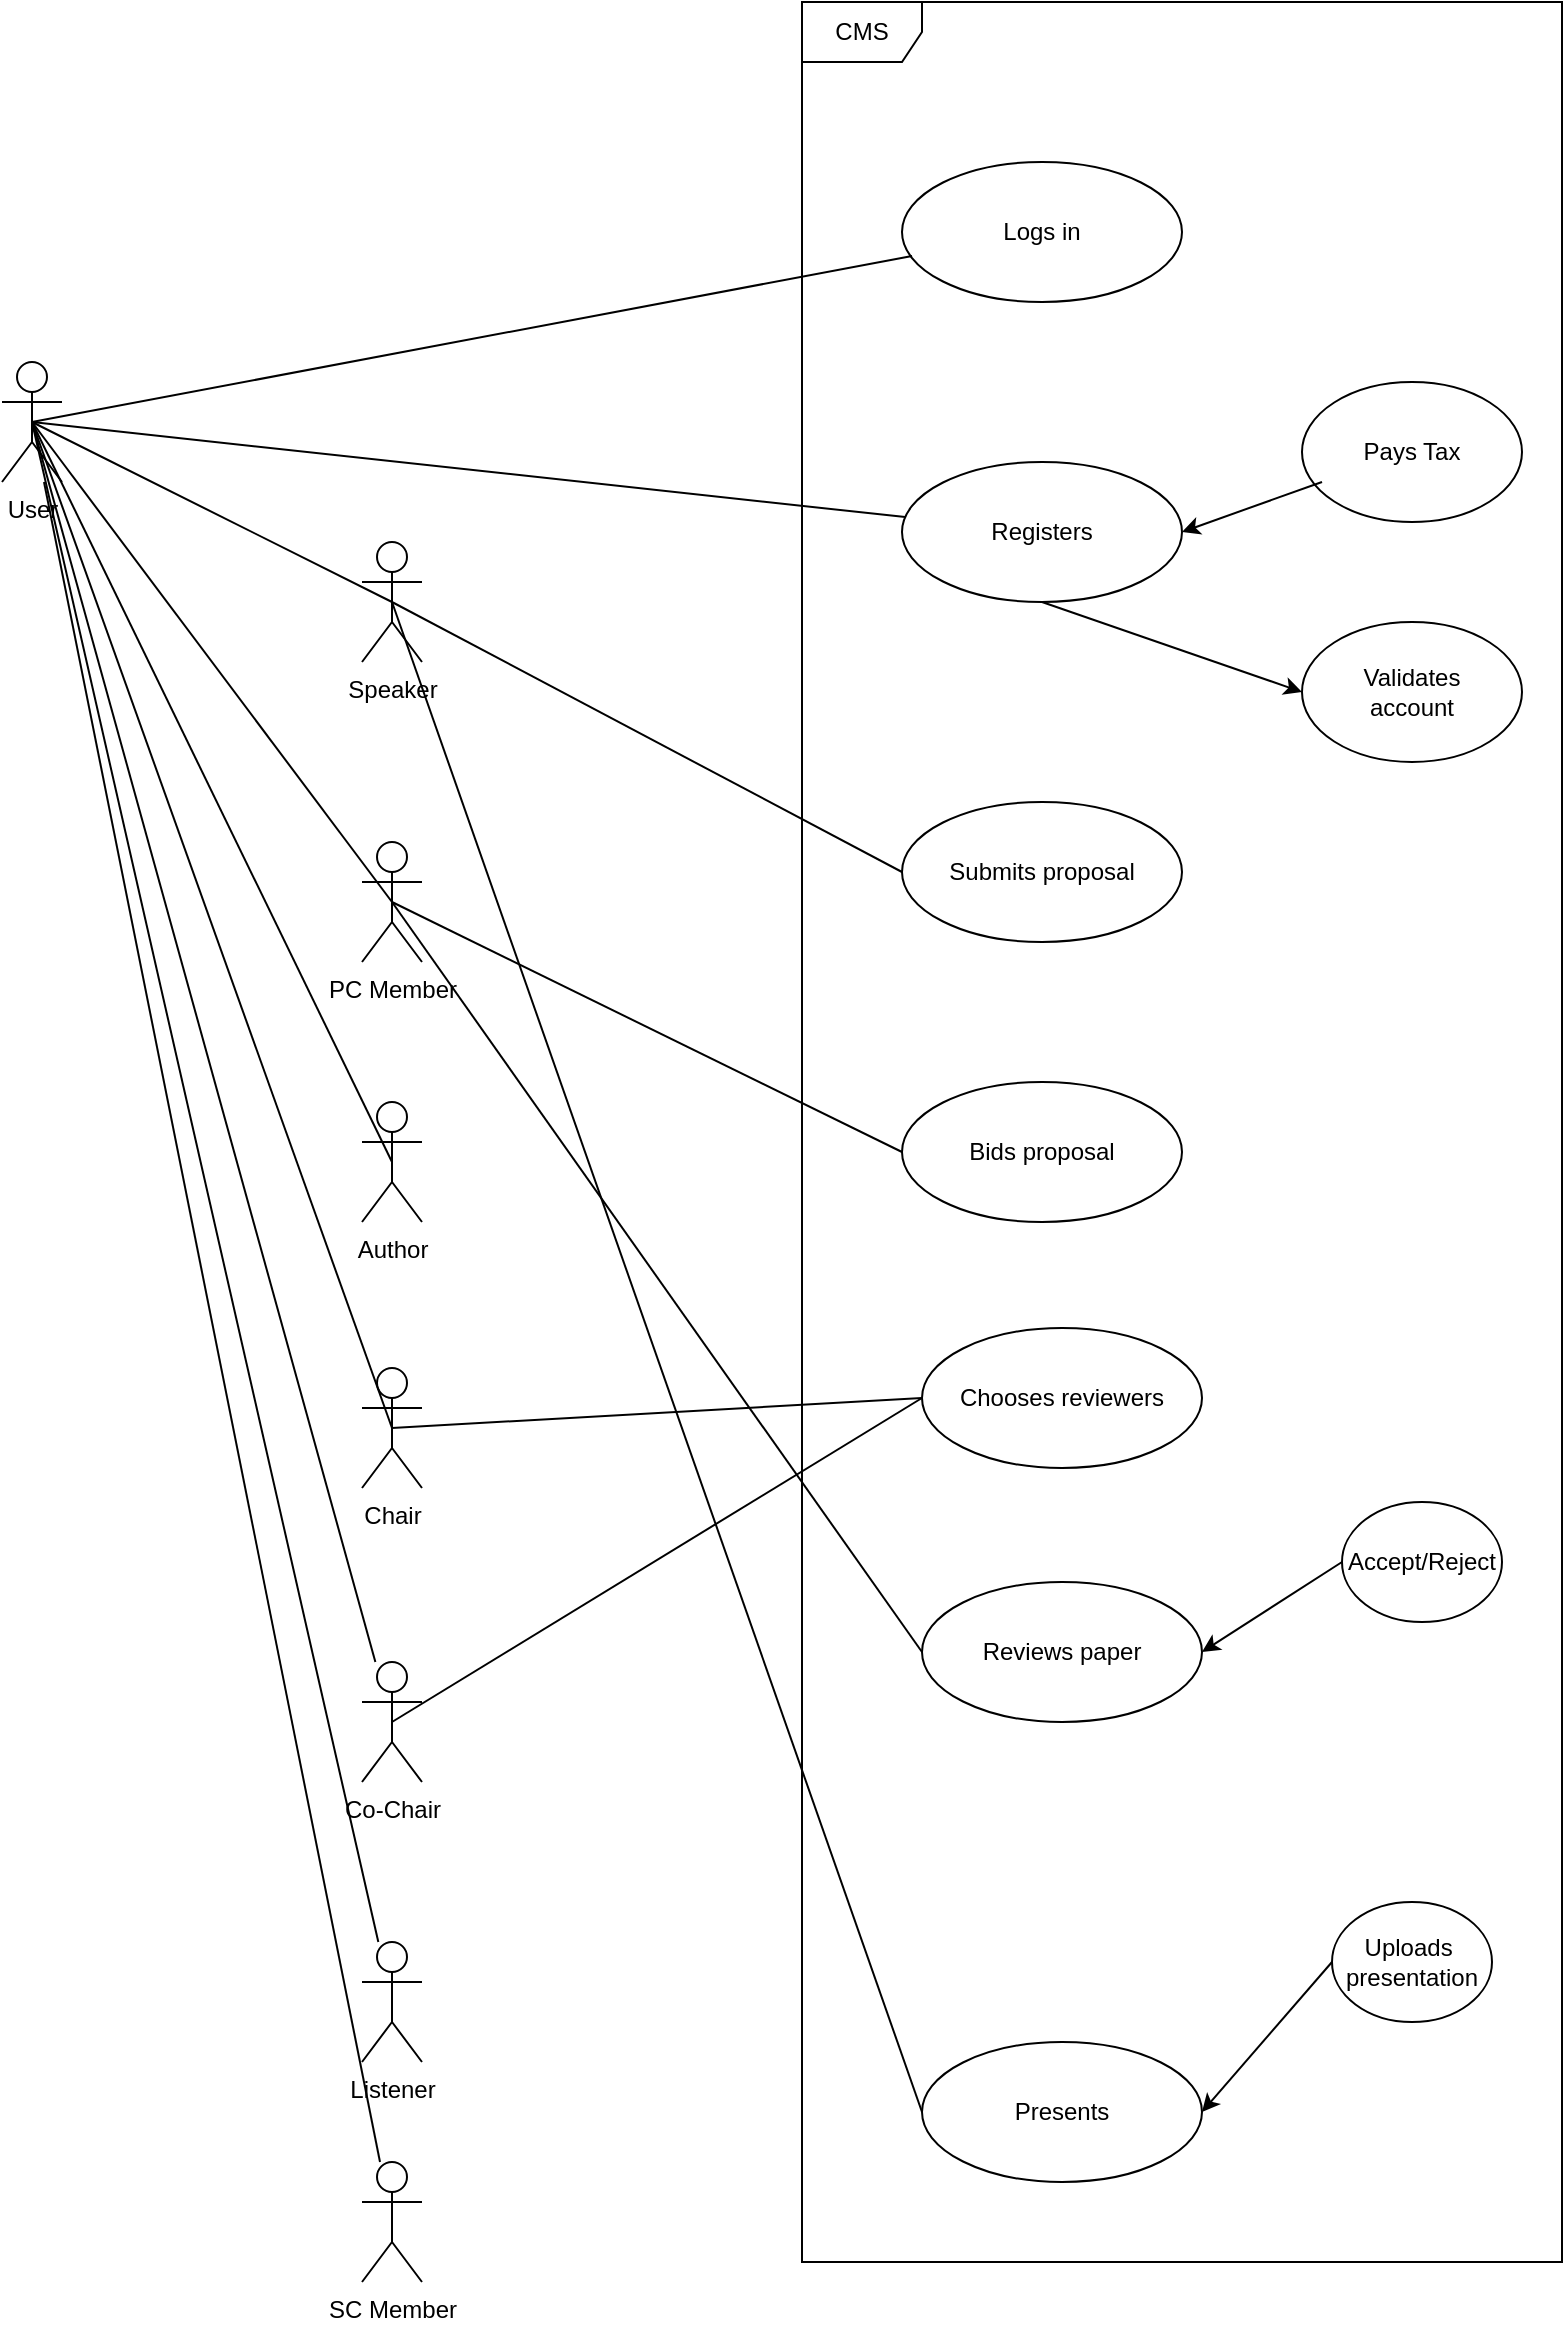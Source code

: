 <mxfile version="14.4.6" type="device"><diagram name="Page-1" id="e7e014a7-5840-1c2e-5031-d8a46d1fe8dd"><mxGraphModel dx="3228" dy="1980" grid="1" gridSize="10" guides="1" tooltips="1" connect="1" arrows="1" fold="1" page="1" pageScale="1" pageWidth="1169" pageHeight="826" background="#ffffff" math="0" shadow="0"><root><mxCell id="0"/><mxCell id="1" parent="0"/><mxCell id="TmaWe6trSYyGnN8uCUFp-1" value="PC Member&lt;br&gt;" style="shape=umlActor;verticalLabelPosition=bottom;verticalAlign=top;html=1;outlineConnect=0;" vertex="1" parent="1"><mxGeometry x="-2130" y="170" width="30" height="60" as="geometry"/></mxCell><mxCell id="TmaWe6trSYyGnN8uCUFp-3" value="Author" style="shape=umlActor;verticalLabelPosition=bottom;verticalAlign=top;html=1;outlineConnect=0;" vertex="1" parent="1"><mxGeometry x="-2130" y="300" width="30" height="60" as="geometry"/></mxCell><mxCell id="TmaWe6trSYyGnN8uCUFp-4" value="Speaker&lt;br&gt;" style="shape=umlActor;verticalLabelPosition=bottom;verticalAlign=top;html=1;outlineConnect=0;" vertex="1" parent="1"><mxGeometry x="-2130" y="20" width="30" height="60" as="geometry"/></mxCell><mxCell id="TmaWe6trSYyGnN8uCUFp-6" value="Chair" style="shape=umlActor;verticalLabelPosition=bottom;verticalAlign=top;html=1;outlineConnect=0;" vertex="1" parent="1"><mxGeometry x="-2130" y="433" width="30" height="60" as="geometry"/></mxCell><mxCell id="TmaWe6trSYyGnN8uCUFp-7" value="Co-Chair&lt;br&gt;" style="shape=umlActor;verticalLabelPosition=bottom;verticalAlign=top;html=1;outlineConnect=0;" vertex="1" parent="1"><mxGeometry x="-2130" y="580" width="30" height="60" as="geometry"/></mxCell><mxCell id="TmaWe6trSYyGnN8uCUFp-8" value="Listener&lt;br&gt;" style="shape=umlActor;verticalLabelPosition=bottom;verticalAlign=top;html=1;outlineConnect=0;" vertex="1" parent="1"><mxGeometry x="-2130" y="720" width="30" height="60" as="geometry"/></mxCell><mxCell id="TmaWe6trSYyGnN8uCUFp-13" value="User&lt;br&gt;" style="shape=umlActor;verticalLabelPosition=bottom;verticalAlign=top;html=1;outlineConnect=0;" vertex="1" parent="1"><mxGeometry x="-2310" y="-70" width="30" height="60" as="geometry"/></mxCell><mxCell id="TmaWe6trSYyGnN8uCUFp-18" value="" style="endArrow=none;html=1;entryX=0.5;entryY=0.5;entryDx=0;entryDy=0;entryPerimeter=0;exitX=0.5;exitY=0.5;exitDx=0;exitDy=0;exitPerimeter=0;" edge="1" parent="1" source="TmaWe6trSYyGnN8uCUFp-3" target="TmaWe6trSYyGnN8uCUFp-13"><mxGeometry width="50" height="50" relative="1" as="geometry"><mxPoint x="-1880" y="490" as="sourcePoint"/><mxPoint x="-1830" y="440" as="targetPoint"/></mxGeometry></mxCell><mxCell id="TmaWe6trSYyGnN8uCUFp-19" value="" style="endArrow=none;html=1;exitX=0.5;exitY=0.5;exitDx=0;exitDy=0;exitPerimeter=0;entryX=0.5;entryY=0.5;entryDx=0;entryDy=0;entryPerimeter=0;" edge="1" parent="1" source="TmaWe6trSYyGnN8uCUFp-1" target="TmaWe6trSYyGnN8uCUFp-13"><mxGeometry width="50" height="50" relative="1" as="geometry"><mxPoint x="-2105" y="340" as="sourcePoint"/><mxPoint x="-1950" y="330" as="targetPoint"/></mxGeometry></mxCell><mxCell id="TmaWe6trSYyGnN8uCUFp-20" value="" style="endArrow=none;html=1;entryX=0.5;entryY=0.5;entryDx=0;entryDy=0;entryPerimeter=0;exitX=0.5;exitY=0.5;exitDx=0;exitDy=0;exitPerimeter=0;" edge="1" parent="1" source="TmaWe6trSYyGnN8uCUFp-4" target="TmaWe6trSYyGnN8uCUFp-13"><mxGeometry width="50" height="50" relative="1" as="geometry"><mxPoint x="-2095" y="350" as="sourcePoint"/><mxPoint x="-1925" y="350" as="targetPoint"/></mxGeometry></mxCell><mxCell id="TmaWe6trSYyGnN8uCUFp-21" value="" style="endArrow=none;html=1;entryX=0.5;entryY=0.5;entryDx=0;entryDy=0;entryPerimeter=0;exitX=0.5;exitY=0.5;exitDx=0;exitDy=0;exitPerimeter=0;" edge="1" parent="1" source="TmaWe6trSYyGnN8uCUFp-6" target="TmaWe6trSYyGnN8uCUFp-13"><mxGeometry width="50" height="50" relative="1" as="geometry"><mxPoint x="-2085" y="360" as="sourcePoint"/><mxPoint x="-1915" y="360" as="targetPoint"/></mxGeometry></mxCell><mxCell id="TmaWe6trSYyGnN8uCUFp-22" value="" style="endArrow=none;html=1;entryX=0.5;entryY=0.5;entryDx=0;entryDy=0;entryPerimeter=0;" edge="1" parent="1" source="TmaWe6trSYyGnN8uCUFp-7" target="TmaWe6trSYyGnN8uCUFp-13"><mxGeometry width="50" height="50" relative="1" as="geometry"><mxPoint x="-2075" y="370" as="sourcePoint"/><mxPoint x="-1890" y="120" as="targetPoint"/></mxGeometry></mxCell><mxCell id="TmaWe6trSYyGnN8uCUFp-23" value="" style="endArrow=none;html=1;entryX=0.5;entryY=0.5;entryDx=0;entryDy=0;entryPerimeter=0;" edge="1" parent="1" source="TmaWe6trSYyGnN8uCUFp-8" target="TmaWe6trSYyGnN8uCUFp-13"><mxGeometry width="50" height="50" relative="1" as="geometry"><mxPoint x="-2065" y="380" as="sourcePoint"/><mxPoint x="-1890" y="150" as="targetPoint"/></mxGeometry></mxCell><mxCell id="TmaWe6trSYyGnN8uCUFp-24" value="SC Member" style="shape=umlActor;verticalLabelPosition=bottom;verticalAlign=top;html=1;outlineConnect=0;" vertex="1" parent="1"><mxGeometry x="-2130" y="830" width="30" height="60" as="geometry"/></mxCell><mxCell id="TmaWe6trSYyGnN8uCUFp-25" value="" style="endArrow=none;html=1;" edge="1" parent="1" source="TmaWe6trSYyGnN8uCUFp-24" target="TmaWe6trSYyGnN8uCUFp-13"><mxGeometry width="50" height="50" relative="1" as="geometry"><mxPoint x="-1880" y="490" as="sourcePoint"/><mxPoint x="-1830" y="440" as="targetPoint"/><Array as="points"/></mxGeometry></mxCell><mxCell id="TmaWe6trSYyGnN8uCUFp-26" value="CMS" style="shape=umlFrame;whiteSpace=wrap;html=1;" vertex="1" parent="1"><mxGeometry x="-1910" y="-250" width="380" height="1130" as="geometry"/></mxCell><mxCell id="TmaWe6trSYyGnN8uCUFp-27" value="Registers" style="ellipse;whiteSpace=wrap;html=1;" vertex="1" parent="1"><mxGeometry x="-1860" y="-20" width="140" height="70" as="geometry"/></mxCell><mxCell id="TmaWe6trSYyGnN8uCUFp-31" value="" style="endArrow=none;html=1;entryX=0.5;entryY=0.5;entryDx=0;entryDy=0;entryPerimeter=0;" edge="1" parent="1" source="TmaWe6trSYyGnN8uCUFp-27" target="TmaWe6trSYyGnN8uCUFp-13"><mxGeometry width="50" height="50" relative="1" as="geometry"><mxPoint x="-2025" y="85" as="sourcePoint"/><mxPoint x="-2240" y="-50" as="targetPoint"/></mxGeometry></mxCell><mxCell id="TmaWe6trSYyGnN8uCUFp-32" value="Pays Tax" style="ellipse;whiteSpace=wrap;html=1;" vertex="1" parent="1"><mxGeometry x="-1660" y="-60" width="110" height="70" as="geometry"/></mxCell><mxCell id="TmaWe6trSYyGnN8uCUFp-33" value="Validates&lt;br&gt;account" style="ellipse;whiteSpace=wrap;html=1;" vertex="1" parent="1"><mxGeometry x="-1660" y="60" width="110" height="70" as="geometry"/></mxCell><mxCell id="TmaWe6trSYyGnN8uCUFp-36" value="" style="endArrow=classic;html=1;entryX=1;entryY=0.5;entryDx=0;entryDy=0;exitX=0.091;exitY=0.714;exitDx=0;exitDy=0;exitPerimeter=0;" edge="1" parent="1" source="TmaWe6trSYyGnN8uCUFp-32" target="TmaWe6trSYyGnN8uCUFp-27"><mxGeometry width="50" height="50" relative="1" as="geometry"><mxPoint x="-1700" y="80" as="sourcePoint"/><mxPoint x="-1650" y="30" as="targetPoint"/></mxGeometry></mxCell><mxCell id="TmaWe6trSYyGnN8uCUFp-38" value="Submits proposal" style="ellipse;whiteSpace=wrap;html=1;" vertex="1" parent="1"><mxGeometry x="-1860" y="150" width="140" height="70" as="geometry"/></mxCell><mxCell id="TmaWe6trSYyGnN8uCUFp-42" value="Bids proposal" style="ellipse;whiteSpace=wrap;html=1;" vertex="1" parent="1"><mxGeometry x="-1860" y="290" width="140" height="70" as="geometry"/></mxCell><mxCell id="TmaWe6trSYyGnN8uCUFp-43" value="Chooses reviewers" style="ellipse;whiteSpace=wrap;html=1;" vertex="1" parent="1"><mxGeometry x="-1850" y="413" width="140" height="70" as="geometry"/></mxCell><mxCell id="TmaWe6trSYyGnN8uCUFp-44" value="Reviews paper" style="ellipse;whiteSpace=wrap;html=1;" vertex="1" parent="1"><mxGeometry x="-1850" y="540" width="140" height="70" as="geometry"/></mxCell><mxCell id="TmaWe6trSYyGnN8uCUFp-45" value="Accept/Reject" style="ellipse;whiteSpace=wrap;html=1;" vertex="1" parent="1"><mxGeometry x="-1640" y="500" width="80" height="60" as="geometry"/></mxCell><mxCell id="TmaWe6trSYyGnN8uCUFp-46" value="" style="endArrow=classic;html=1;entryX=1;entryY=0.5;entryDx=0;entryDy=0;exitX=0;exitY=0.5;exitDx=0;exitDy=0;" edge="1" parent="1" source="TmaWe6trSYyGnN8uCUFp-45" target="TmaWe6trSYyGnN8uCUFp-44"><mxGeometry width="50" height="50" relative="1" as="geometry"><mxPoint x="-1639.99" y="-0.02" as="sourcePoint"/><mxPoint x="-1710" y="25" as="targetPoint"/></mxGeometry></mxCell><mxCell id="TmaWe6trSYyGnN8uCUFp-47" value="Presents" style="ellipse;whiteSpace=wrap;html=1;" vertex="1" parent="1"><mxGeometry x="-1850" y="770" width="140" height="70" as="geometry"/></mxCell><mxCell id="TmaWe6trSYyGnN8uCUFp-48" value="Uploads&amp;nbsp;&lt;br&gt;presentation" style="ellipse;whiteSpace=wrap;html=1;" vertex="1" parent="1"><mxGeometry x="-1645" y="700" width="80" height="60" as="geometry"/></mxCell><mxCell id="TmaWe6trSYyGnN8uCUFp-49" value="" style="endArrow=classic;html=1;entryX=1;entryY=0.5;entryDx=0;entryDy=0;exitX=0;exitY=0.5;exitDx=0;exitDy=0;" edge="1" parent="1" source="TmaWe6trSYyGnN8uCUFp-48" target="TmaWe6trSYyGnN8uCUFp-47"><mxGeometry width="50" height="50" relative="1" as="geometry"><mxPoint x="-1630" y="540" as="sourcePoint"/><mxPoint x="-1700" y="585" as="targetPoint"/></mxGeometry></mxCell><mxCell id="TmaWe6trSYyGnN8uCUFp-50" value="Logs in" style="ellipse;whiteSpace=wrap;html=1;" vertex="1" parent="1"><mxGeometry x="-1860" y="-170" width="140" height="70" as="geometry"/></mxCell><mxCell id="TmaWe6trSYyGnN8uCUFp-51" value="" style="endArrow=none;html=1;entryX=0.5;entryY=0.5;entryDx=0;entryDy=0;entryPerimeter=0;exitX=0.036;exitY=0.671;exitDx=0;exitDy=0;exitPerimeter=0;" edge="1" parent="1" source="TmaWe6trSYyGnN8uCUFp-50" target="TmaWe6trSYyGnN8uCUFp-13"><mxGeometry width="50" height="50" relative="1" as="geometry"><mxPoint x="-1848.396" y="17.551" as="sourcePoint"/><mxPoint x="-2285" y="-30" as="targetPoint"/></mxGeometry></mxCell><mxCell id="TmaWe6trSYyGnN8uCUFp-52" value="" style="endArrow=classic;html=1;exitX=0.5;exitY=1;exitDx=0;exitDy=0;entryX=0;entryY=0.5;entryDx=0;entryDy=0;" edge="1" parent="1" source="TmaWe6trSYyGnN8uCUFp-27" target="TmaWe6trSYyGnN8uCUFp-33"><mxGeometry width="50" height="50" relative="1" as="geometry"><mxPoint x="-1639.99" y="-0.02" as="sourcePoint"/><mxPoint x="-1710" y="25" as="targetPoint"/></mxGeometry></mxCell><mxCell id="TmaWe6trSYyGnN8uCUFp-55" value="" style="endArrow=none;html=1;entryX=0.5;entryY=0.5;entryDx=0;entryDy=0;entryPerimeter=0;exitX=0;exitY=0.5;exitDx=0;exitDy=0;" edge="1" parent="1" source="TmaWe6trSYyGnN8uCUFp-38" target="TmaWe6trSYyGnN8uCUFp-4"><mxGeometry width="50" height="50" relative="1" as="geometry"><mxPoint x="-1848.396" y="17.551" as="sourcePoint"/><mxPoint x="-2285" y="-30" as="targetPoint"/></mxGeometry></mxCell><mxCell id="TmaWe6trSYyGnN8uCUFp-56" value="" style="endArrow=none;html=1;entryX=0.5;entryY=0.5;entryDx=0;entryDy=0;entryPerimeter=0;exitX=0;exitY=0.5;exitDx=0;exitDy=0;" edge="1" parent="1" source="TmaWe6trSYyGnN8uCUFp-47" target="TmaWe6trSYyGnN8uCUFp-4"><mxGeometry width="50" height="50" relative="1" as="geometry"><mxPoint x="-1850" y="195" as="sourcePoint"/><mxPoint x="-2105" y="110" as="targetPoint"/></mxGeometry></mxCell><mxCell id="TmaWe6trSYyGnN8uCUFp-66" value="" style="endArrow=none;html=1;entryX=0.5;entryY=0.5;entryDx=0;entryDy=0;entryPerimeter=0;exitX=0;exitY=0.5;exitDx=0;exitDy=0;" edge="1" parent="1" source="TmaWe6trSYyGnN8uCUFp-42" target="TmaWe6trSYyGnN8uCUFp-1"><mxGeometry width="50" height="50" relative="1" as="geometry"><mxPoint x="-1970" y="440" as="sourcePoint"/><mxPoint x="-1920" y="390" as="targetPoint"/></mxGeometry></mxCell><mxCell id="TmaWe6trSYyGnN8uCUFp-67" value="" style="endArrow=none;html=1;entryX=0.5;entryY=0.5;entryDx=0;entryDy=0;entryPerimeter=0;exitX=0;exitY=0.5;exitDx=0;exitDy=0;" edge="1" parent="1" source="TmaWe6trSYyGnN8uCUFp-44" target="TmaWe6trSYyGnN8uCUFp-1"><mxGeometry width="50" height="50" relative="1" as="geometry"><mxPoint x="-1850" y="335" as="sourcePoint"/><mxPoint x="-2105" y="210" as="targetPoint"/></mxGeometry></mxCell><mxCell id="TmaWe6trSYyGnN8uCUFp-68" value="" style="endArrow=none;html=1;entryX=0;entryY=0.5;entryDx=0;entryDy=0;exitX=0.5;exitY=0.5;exitDx=0;exitDy=0;exitPerimeter=0;" edge="1" parent="1" source="TmaWe6trSYyGnN8uCUFp-6" target="TmaWe6trSYyGnN8uCUFp-43"><mxGeometry width="50" height="50" relative="1" as="geometry"><mxPoint x="-1970" y="440" as="sourcePoint"/><mxPoint x="-1920" y="390" as="targetPoint"/></mxGeometry></mxCell><mxCell id="TmaWe6trSYyGnN8uCUFp-69" value="" style="endArrow=none;html=1;entryX=0;entryY=0.5;entryDx=0;entryDy=0;exitX=0.5;exitY=0.5;exitDx=0;exitDy=0;exitPerimeter=0;" edge="1" parent="1" source="TmaWe6trSYyGnN8uCUFp-7" target="TmaWe6trSYyGnN8uCUFp-43"><mxGeometry width="50" height="50" relative="1" as="geometry"><mxPoint x="-1970" y="440" as="sourcePoint"/><mxPoint x="-1920" y="390" as="targetPoint"/></mxGeometry></mxCell></root></mxGraphModel></diagram></mxfile>